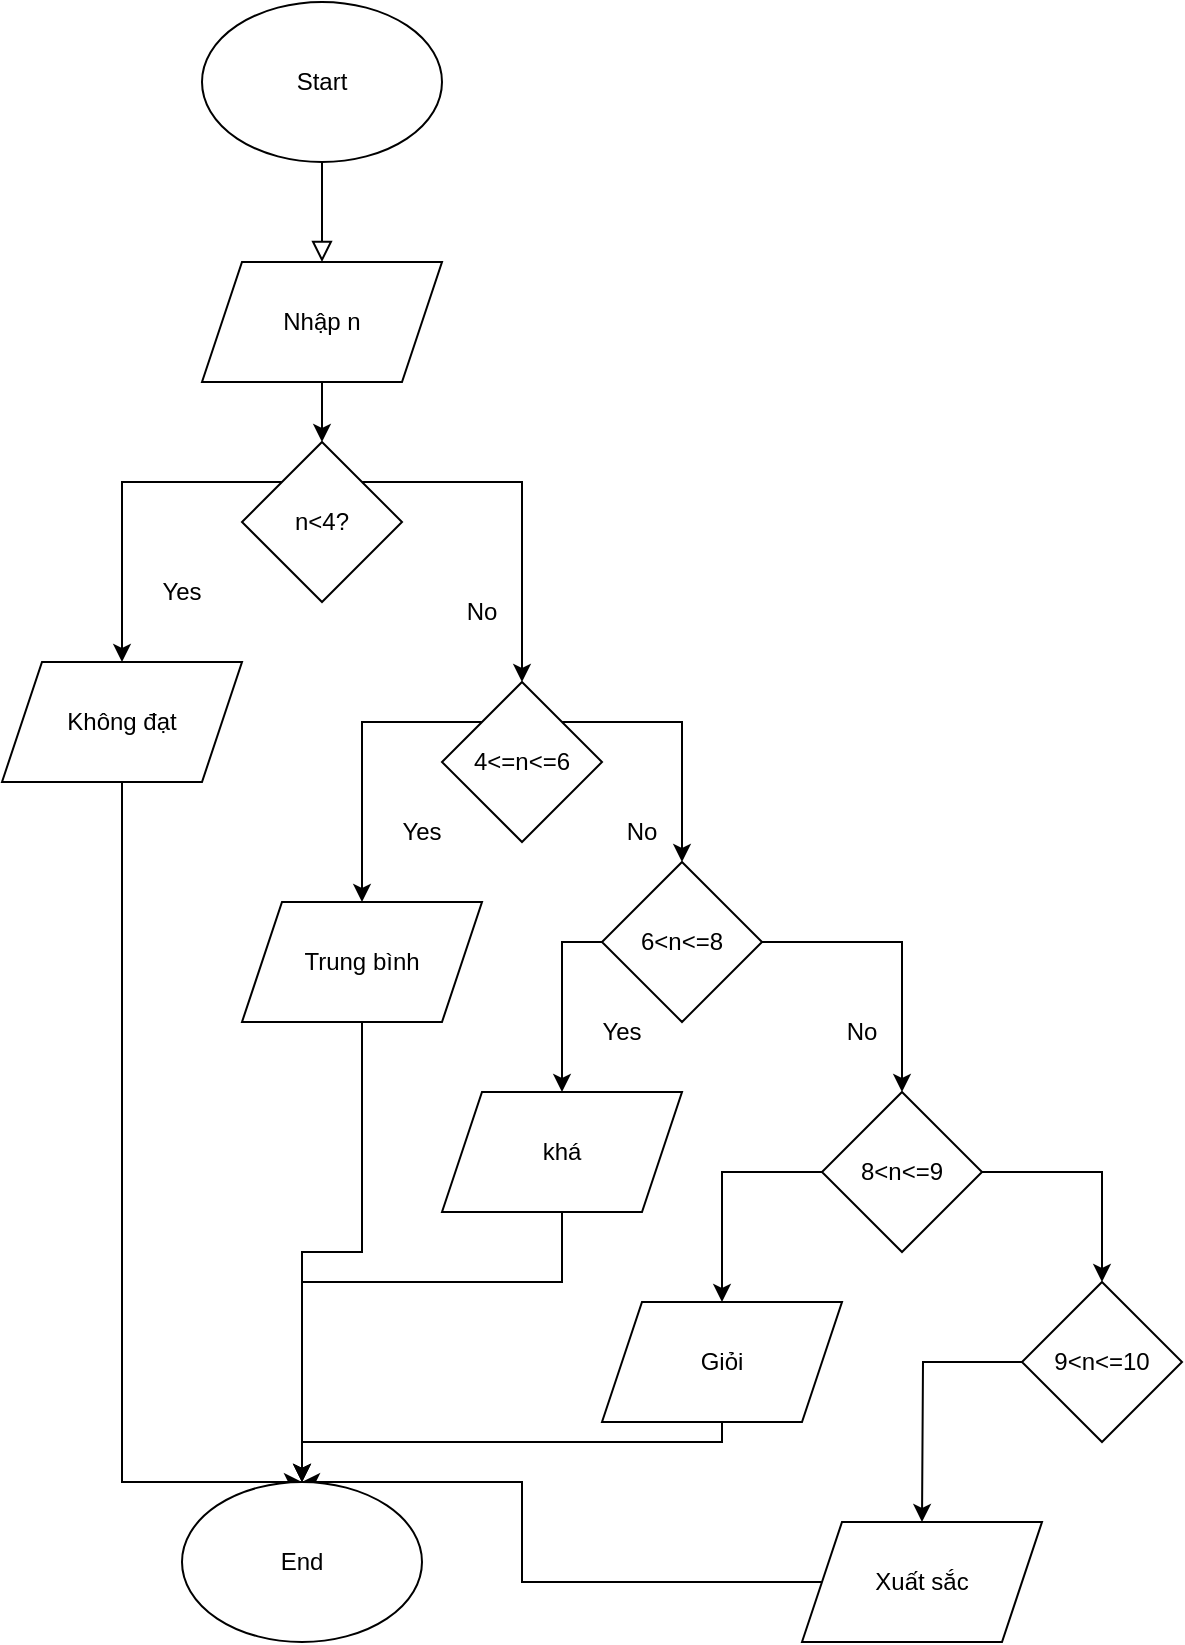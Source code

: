 <mxfile version="24.8.6">
  <diagram id="C5RBs43oDa-KdzZeNtuy" name="Page-1">
    <mxGraphModel dx="1434" dy="772" grid="1" gridSize="10" guides="1" tooltips="1" connect="1" arrows="1" fold="1" page="1" pageScale="1" pageWidth="827" pageHeight="1169" math="0" shadow="0">
      <root>
        <mxCell id="WIyWlLk6GJQsqaUBKTNV-0" />
        <mxCell id="WIyWlLk6GJQsqaUBKTNV-1" parent="WIyWlLk6GJQsqaUBKTNV-0" />
        <mxCell id="WIyWlLk6GJQsqaUBKTNV-2" value="" style="rounded=0;html=1;jettySize=auto;orthogonalLoop=1;fontSize=11;endArrow=block;endFill=0;endSize=8;strokeWidth=1;shadow=0;labelBackgroundColor=none;edgeStyle=orthogonalEdgeStyle;" parent="WIyWlLk6GJQsqaUBKTNV-1" edge="1">
          <mxGeometry relative="1" as="geometry">
            <mxPoint x="220" y="120" as="sourcePoint" />
            <mxPoint x="220" y="170" as="targetPoint" />
          </mxGeometry>
        </mxCell>
        <mxCell id="4WpehER3aBD4f9MDlvIk-0" value="Start" style="ellipse;whiteSpace=wrap;html=1;" vertex="1" parent="WIyWlLk6GJQsqaUBKTNV-1">
          <mxGeometry x="160" y="40" width="120" height="80" as="geometry" />
        </mxCell>
        <mxCell id="4WpehER3aBD4f9MDlvIk-4" style="edgeStyle=orthogonalEdgeStyle;rounded=0;orthogonalLoop=1;jettySize=auto;html=1;exitX=0.5;exitY=1;exitDx=0;exitDy=0;" edge="1" parent="WIyWlLk6GJQsqaUBKTNV-1" source="4WpehER3aBD4f9MDlvIk-3">
          <mxGeometry relative="1" as="geometry">
            <mxPoint x="220" y="260" as="targetPoint" />
          </mxGeometry>
        </mxCell>
        <mxCell id="4WpehER3aBD4f9MDlvIk-3" value="Nhập n" style="shape=parallelogram;perimeter=parallelogramPerimeter;whiteSpace=wrap;html=1;fixedSize=1;" vertex="1" parent="WIyWlLk6GJQsqaUBKTNV-1">
          <mxGeometry x="160" y="170" width="120" height="60" as="geometry" />
        </mxCell>
        <mxCell id="4WpehER3aBD4f9MDlvIk-7" style="edgeStyle=orthogonalEdgeStyle;rounded=0;orthogonalLoop=1;jettySize=auto;html=1;" edge="1" parent="WIyWlLk6GJQsqaUBKTNV-1" source="4WpehER3aBD4f9MDlvIk-5" target="4WpehER3aBD4f9MDlvIk-6">
          <mxGeometry relative="1" as="geometry">
            <Array as="points">
              <mxPoint x="120" y="280" />
            </Array>
          </mxGeometry>
        </mxCell>
        <mxCell id="4WpehER3aBD4f9MDlvIk-10" style="edgeStyle=orthogonalEdgeStyle;rounded=0;orthogonalLoop=1;jettySize=auto;html=1;entryX=0.5;entryY=0;entryDx=0;entryDy=0;" edge="1" parent="WIyWlLk6GJQsqaUBKTNV-1" source="4WpehER3aBD4f9MDlvIk-5">
          <mxGeometry relative="1" as="geometry">
            <mxPoint x="320" y="380" as="targetPoint" />
            <Array as="points">
              <mxPoint x="320" y="280" />
            </Array>
          </mxGeometry>
        </mxCell>
        <mxCell id="4WpehER3aBD4f9MDlvIk-5" value="n&amp;lt;4?" style="rhombus;whiteSpace=wrap;html=1;" vertex="1" parent="WIyWlLk6GJQsqaUBKTNV-1">
          <mxGeometry x="180" y="260" width="80" height="80" as="geometry" />
        </mxCell>
        <mxCell id="4WpehER3aBD4f9MDlvIk-36" style="edgeStyle=orthogonalEdgeStyle;rounded=0;orthogonalLoop=1;jettySize=auto;html=1;exitX=0.5;exitY=1;exitDx=0;exitDy=0;" edge="1" parent="WIyWlLk6GJQsqaUBKTNV-1" source="4WpehER3aBD4f9MDlvIk-6" target="4WpehER3aBD4f9MDlvIk-35">
          <mxGeometry relative="1" as="geometry">
            <Array as="points">
              <mxPoint x="120" y="780" />
            </Array>
          </mxGeometry>
        </mxCell>
        <mxCell id="4WpehER3aBD4f9MDlvIk-6" value="Không đạt" style="shape=parallelogram;perimeter=parallelogramPerimeter;whiteSpace=wrap;html=1;fixedSize=1;" vertex="1" parent="WIyWlLk6GJQsqaUBKTNV-1">
          <mxGeometry x="60" y="370" width="120" height="60" as="geometry" />
        </mxCell>
        <mxCell id="4WpehER3aBD4f9MDlvIk-8" value="Yes" style="text;html=1;align=center;verticalAlign=middle;whiteSpace=wrap;rounded=0;" vertex="1" parent="WIyWlLk6GJQsqaUBKTNV-1">
          <mxGeometry x="120" y="320" width="60" height="30" as="geometry" />
        </mxCell>
        <mxCell id="4WpehER3aBD4f9MDlvIk-11" value="No" style="text;html=1;align=center;verticalAlign=middle;whiteSpace=wrap;rounded=0;" vertex="1" parent="WIyWlLk6GJQsqaUBKTNV-1">
          <mxGeometry x="270" y="330" width="60" height="30" as="geometry" />
        </mxCell>
        <mxCell id="4WpehER3aBD4f9MDlvIk-15" style="edgeStyle=orthogonalEdgeStyle;rounded=0;orthogonalLoop=1;jettySize=auto;html=1;entryX=0.5;entryY=0;entryDx=0;entryDy=0;" edge="1" parent="WIyWlLk6GJQsqaUBKTNV-1" source="4WpehER3aBD4f9MDlvIk-13" target="4WpehER3aBD4f9MDlvIk-14">
          <mxGeometry relative="1" as="geometry">
            <Array as="points">
              <mxPoint x="240" y="400" />
            </Array>
          </mxGeometry>
        </mxCell>
        <mxCell id="4WpehER3aBD4f9MDlvIk-18" style="edgeStyle=orthogonalEdgeStyle;rounded=0;orthogonalLoop=1;jettySize=auto;html=1;entryX=0.5;entryY=0;entryDx=0;entryDy=0;" edge="1" parent="WIyWlLk6GJQsqaUBKTNV-1" source="4WpehER3aBD4f9MDlvIk-13" target="4WpehER3aBD4f9MDlvIk-17">
          <mxGeometry relative="1" as="geometry">
            <Array as="points">
              <mxPoint x="400" y="400" />
            </Array>
          </mxGeometry>
        </mxCell>
        <mxCell id="4WpehER3aBD4f9MDlvIk-13" value="4&amp;lt;=n&amp;lt;=6" style="rhombus;whiteSpace=wrap;html=1;" vertex="1" parent="WIyWlLk6GJQsqaUBKTNV-1">
          <mxGeometry x="280" y="380" width="80" height="80" as="geometry" />
        </mxCell>
        <mxCell id="4WpehER3aBD4f9MDlvIk-37" style="edgeStyle=orthogonalEdgeStyle;rounded=0;orthogonalLoop=1;jettySize=auto;html=1;exitX=0.5;exitY=1;exitDx=0;exitDy=0;" edge="1" parent="WIyWlLk6GJQsqaUBKTNV-1" source="4WpehER3aBD4f9MDlvIk-14">
          <mxGeometry relative="1" as="geometry">
            <mxPoint x="210" y="780" as="targetPoint" />
            <Array as="points">
              <mxPoint x="240" y="665" />
              <mxPoint x="210" y="665" />
            </Array>
          </mxGeometry>
        </mxCell>
        <mxCell id="4WpehER3aBD4f9MDlvIk-14" value="Trung bình" style="shape=parallelogram;perimeter=parallelogramPerimeter;whiteSpace=wrap;html=1;fixedSize=1;" vertex="1" parent="WIyWlLk6GJQsqaUBKTNV-1">
          <mxGeometry x="180" y="490" width="120" height="60" as="geometry" />
        </mxCell>
        <mxCell id="4WpehER3aBD4f9MDlvIk-16" value="Yes" style="text;html=1;align=center;verticalAlign=middle;whiteSpace=wrap;rounded=0;" vertex="1" parent="WIyWlLk6GJQsqaUBKTNV-1">
          <mxGeometry x="240" y="440" width="60" height="30" as="geometry" />
        </mxCell>
        <mxCell id="4WpehER3aBD4f9MDlvIk-23" style="edgeStyle=orthogonalEdgeStyle;rounded=0;orthogonalLoop=1;jettySize=auto;html=1;entryX=0.5;entryY=0;entryDx=0;entryDy=0;" edge="1" parent="WIyWlLk6GJQsqaUBKTNV-1" source="4WpehER3aBD4f9MDlvIk-17" target="4WpehER3aBD4f9MDlvIk-20">
          <mxGeometry relative="1" as="geometry">
            <Array as="points">
              <mxPoint x="340" y="510" />
            </Array>
          </mxGeometry>
        </mxCell>
        <mxCell id="4WpehER3aBD4f9MDlvIk-27" style="edgeStyle=orthogonalEdgeStyle;rounded=0;orthogonalLoop=1;jettySize=auto;html=1;" edge="1" parent="WIyWlLk6GJQsqaUBKTNV-1" source="4WpehER3aBD4f9MDlvIk-17" target="4WpehER3aBD4f9MDlvIk-25">
          <mxGeometry relative="1" as="geometry" />
        </mxCell>
        <mxCell id="4WpehER3aBD4f9MDlvIk-17" value="6&amp;lt;n&amp;lt;=8" style="rhombus;whiteSpace=wrap;html=1;" vertex="1" parent="WIyWlLk6GJQsqaUBKTNV-1">
          <mxGeometry x="360" y="470" width="80" height="80" as="geometry" />
        </mxCell>
        <mxCell id="4WpehER3aBD4f9MDlvIk-19" value="No" style="text;html=1;align=center;verticalAlign=middle;whiteSpace=wrap;rounded=0;" vertex="1" parent="WIyWlLk6GJQsqaUBKTNV-1">
          <mxGeometry x="350" y="440" width="60" height="30" as="geometry" />
        </mxCell>
        <mxCell id="4WpehER3aBD4f9MDlvIk-38" style="edgeStyle=orthogonalEdgeStyle;rounded=0;orthogonalLoop=1;jettySize=auto;html=1;entryX=0.5;entryY=0;entryDx=0;entryDy=0;" edge="1" parent="WIyWlLk6GJQsqaUBKTNV-1" source="4WpehER3aBD4f9MDlvIk-20" target="4WpehER3aBD4f9MDlvIk-35">
          <mxGeometry relative="1" as="geometry">
            <Array as="points">
              <mxPoint x="340" y="680" />
              <mxPoint x="210" y="680" />
            </Array>
          </mxGeometry>
        </mxCell>
        <mxCell id="4WpehER3aBD4f9MDlvIk-20" value="khá" style="shape=parallelogram;perimeter=parallelogramPerimeter;whiteSpace=wrap;html=1;fixedSize=1;" vertex="1" parent="WIyWlLk6GJQsqaUBKTNV-1">
          <mxGeometry x="280" y="585" width="120" height="60" as="geometry" />
        </mxCell>
        <mxCell id="4WpehER3aBD4f9MDlvIk-30" style="edgeStyle=orthogonalEdgeStyle;rounded=0;orthogonalLoop=1;jettySize=auto;html=1;" edge="1" parent="WIyWlLk6GJQsqaUBKTNV-1" source="4WpehER3aBD4f9MDlvIk-25" target="4WpehER3aBD4f9MDlvIk-29">
          <mxGeometry relative="1" as="geometry">
            <Array as="points">
              <mxPoint x="420" y="625" />
            </Array>
          </mxGeometry>
        </mxCell>
        <mxCell id="4WpehER3aBD4f9MDlvIk-32" style="edgeStyle=orthogonalEdgeStyle;rounded=0;orthogonalLoop=1;jettySize=auto;html=1;entryX=0.5;entryY=0;entryDx=0;entryDy=0;" edge="1" parent="WIyWlLk6GJQsqaUBKTNV-1" source="4WpehER3aBD4f9MDlvIk-25" target="4WpehER3aBD4f9MDlvIk-31">
          <mxGeometry relative="1" as="geometry" />
        </mxCell>
        <mxCell id="4WpehER3aBD4f9MDlvIk-25" value="8&amp;lt;n&amp;lt;=9" style="rhombus;whiteSpace=wrap;html=1;" vertex="1" parent="WIyWlLk6GJQsqaUBKTNV-1">
          <mxGeometry x="470" y="585" width="80" height="80" as="geometry" />
        </mxCell>
        <mxCell id="4WpehER3aBD4f9MDlvIk-26" value="Yes" style="text;html=1;align=center;verticalAlign=middle;whiteSpace=wrap;rounded=0;" vertex="1" parent="WIyWlLk6GJQsqaUBKTNV-1">
          <mxGeometry x="340" y="540" width="60" height="30" as="geometry" />
        </mxCell>
        <mxCell id="4WpehER3aBD4f9MDlvIk-28" value="No" style="text;html=1;align=center;verticalAlign=middle;whiteSpace=wrap;rounded=0;" vertex="1" parent="WIyWlLk6GJQsqaUBKTNV-1">
          <mxGeometry x="460" y="540" width="60" height="30" as="geometry" />
        </mxCell>
        <mxCell id="4WpehER3aBD4f9MDlvIk-39" style="edgeStyle=orthogonalEdgeStyle;rounded=0;orthogonalLoop=1;jettySize=auto;html=1;exitX=0.5;exitY=1;exitDx=0;exitDy=0;" edge="1" parent="WIyWlLk6GJQsqaUBKTNV-1" source="4WpehER3aBD4f9MDlvIk-29" target="4WpehER3aBD4f9MDlvIk-35">
          <mxGeometry relative="1" as="geometry">
            <Array as="points">
              <mxPoint x="420" y="760" />
              <mxPoint x="210" y="760" />
            </Array>
          </mxGeometry>
        </mxCell>
        <mxCell id="4WpehER3aBD4f9MDlvIk-29" value="Giỏi" style="shape=parallelogram;perimeter=parallelogramPerimeter;whiteSpace=wrap;html=1;fixedSize=1;" vertex="1" parent="WIyWlLk6GJQsqaUBKTNV-1">
          <mxGeometry x="360" y="690" width="120" height="60" as="geometry" />
        </mxCell>
        <mxCell id="4WpehER3aBD4f9MDlvIk-33" style="edgeStyle=orthogonalEdgeStyle;rounded=0;orthogonalLoop=1;jettySize=auto;html=1;exitX=0;exitY=0.5;exitDx=0;exitDy=0;" edge="1" parent="WIyWlLk6GJQsqaUBKTNV-1" source="4WpehER3aBD4f9MDlvIk-31">
          <mxGeometry relative="1" as="geometry">
            <mxPoint x="520" y="800" as="targetPoint" />
          </mxGeometry>
        </mxCell>
        <mxCell id="4WpehER3aBD4f9MDlvIk-31" value="9&amp;lt;n&amp;lt;=10" style="rhombus;whiteSpace=wrap;html=1;" vertex="1" parent="WIyWlLk6GJQsqaUBKTNV-1">
          <mxGeometry x="570" y="680" width="80" height="80" as="geometry" />
        </mxCell>
        <mxCell id="4WpehER3aBD4f9MDlvIk-40" style="edgeStyle=orthogonalEdgeStyle;rounded=0;orthogonalLoop=1;jettySize=auto;html=1;exitX=0;exitY=0.5;exitDx=0;exitDy=0;entryX=0.5;entryY=0;entryDx=0;entryDy=0;" edge="1" parent="WIyWlLk6GJQsqaUBKTNV-1" source="4WpehER3aBD4f9MDlvIk-34" target="4WpehER3aBD4f9MDlvIk-35">
          <mxGeometry relative="1" as="geometry">
            <Array as="points">
              <mxPoint x="320" y="830" />
              <mxPoint x="320" y="780" />
            </Array>
          </mxGeometry>
        </mxCell>
        <mxCell id="4WpehER3aBD4f9MDlvIk-34" value="Xuất sắc" style="shape=parallelogram;perimeter=parallelogramPerimeter;whiteSpace=wrap;html=1;fixedSize=1;" vertex="1" parent="WIyWlLk6GJQsqaUBKTNV-1">
          <mxGeometry x="460" y="800" width="120" height="60" as="geometry" />
        </mxCell>
        <mxCell id="4WpehER3aBD4f9MDlvIk-35" value="End" style="ellipse;whiteSpace=wrap;html=1;" vertex="1" parent="WIyWlLk6GJQsqaUBKTNV-1">
          <mxGeometry x="150" y="780" width="120" height="80" as="geometry" />
        </mxCell>
      </root>
    </mxGraphModel>
  </diagram>
</mxfile>
